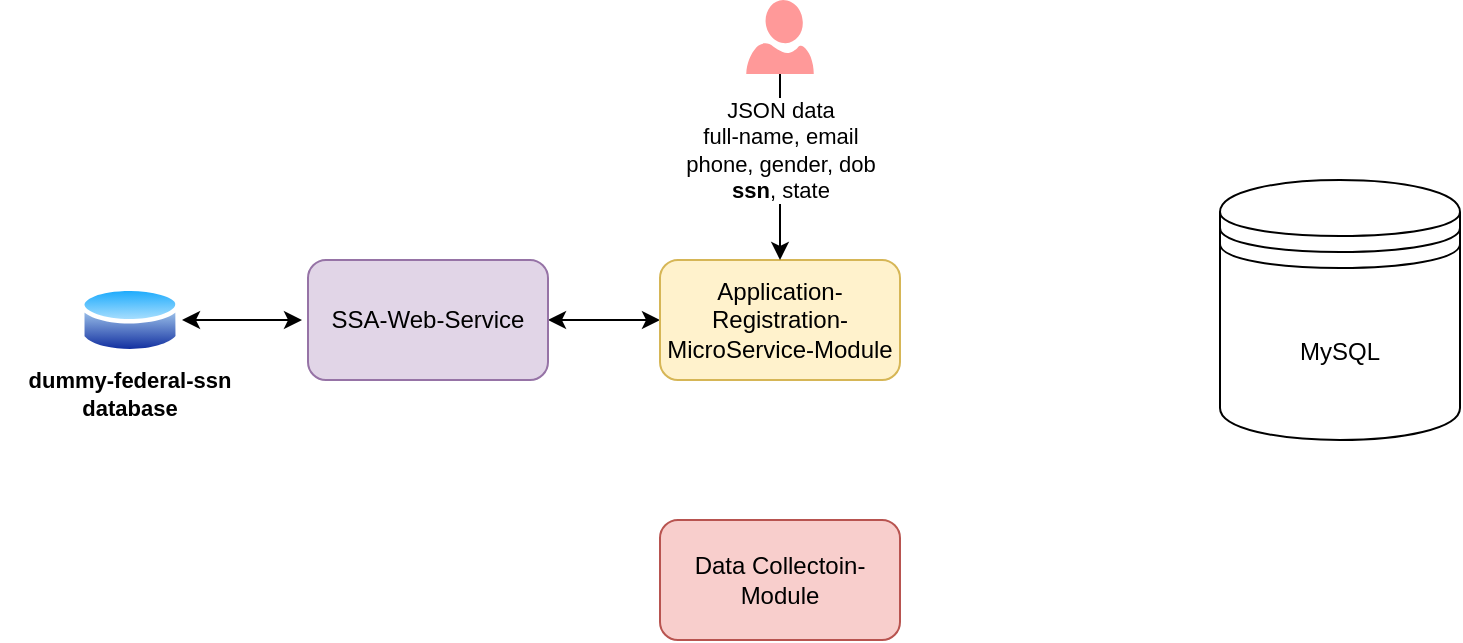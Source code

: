 <mxfile version="24.4.13" type="device">
  <diagram name="Page-1" id="ljLnGzsUsONqPFej0fgn">
    <mxGraphModel dx="1434" dy="836" grid="1" gridSize="10" guides="1" tooltips="1" connect="1" arrows="1" fold="1" page="1" pageScale="1" pageWidth="850" pageHeight="1100" math="0" shadow="0">
      <root>
        <mxCell id="0" />
        <mxCell id="1" parent="0" />
        <mxCell id="wvMKTn_hE2Jq2Wd8wY4a-1" value="Data Collectoin-Module" style="rounded=1;whiteSpace=wrap;html=1;fillColor=#f8cecc;strokeColor=#b85450;" vertex="1" parent="1">
          <mxGeometry x="360" y="290" width="120" height="60" as="geometry" />
        </mxCell>
        <mxCell id="wvMKTn_hE2Jq2Wd8wY4a-12" value="" style="edgeStyle=orthogonalEdgeStyle;rounded=0;orthogonalLoop=1;jettySize=auto;html=1;startArrow=classic;startFill=1;" edge="1" parent="1" source="wvMKTn_hE2Jq2Wd8wY4a-2" target="wvMKTn_hE2Jq2Wd8wY4a-3">
          <mxGeometry relative="1" as="geometry" />
        </mxCell>
        <mxCell id="wvMKTn_hE2Jq2Wd8wY4a-2" value="Application-Registration-MicroService-Module" style="rounded=1;whiteSpace=wrap;html=1;fillColor=#fff2cc;strokeColor=#d6b656;" vertex="1" parent="1">
          <mxGeometry x="360" y="160" width="120" height="60" as="geometry" />
        </mxCell>
        <mxCell id="wvMKTn_hE2Jq2Wd8wY4a-4" value="MySQL" style="shape=datastore;whiteSpace=wrap;html=1;" vertex="1" parent="1">
          <mxGeometry x="640" y="120" width="120" height="130" as="geometry" />
        </mxCell>
        <mxCell id="wvMKTn_hE2Jq2Wd8wY4a-11" value="" style="group" vertex="1" connectable="0" parent="1">
          <mxGeometry x="30" y="160" width="274" height="82" as="geometry" />
        </mxCell>
        <mxCell id="wvMKTn_hE2Jq2Wd8wY4a-3" value="SSA-Web-Service" style="rounded=1;whiteSpace=wrap;html=1;fillColor=#e1d5e7;strokeColor=#9673a6;" vertex="1" parent="wvMKTn_hE2Jq2Wd8wY4a-11">
          <mxGeometry x="154" width="120" height="60" as="geometry" />
        </mxCell>
        <mxCell id="wvMKTn_hE2Jq2Wd8wY4a-7" value="" style="edgeStyle=orthogonalEdgeStyle;rounded=0;orthogonalLoop=1;jettySize=auto;html=1;startArrow=classic;startFill=1;" edge="1" parent="wvMKTn_hE2Jq2Wd8wY4a-11">
          <mxGeometry relative="1" as="geometry">
            <mxPoint x="91" y="30" as="sourcePoint" />
            <mxPoint x="151" y="30" as="targetPoint" />
          </mxGeometry>
        </mxCell>
        <mxCell id="wvMKTn_hE2Jq2Wd8wY4a-6" value="" style="image;aspect=fixed;perimeter=ellipsePerimeter;html=1;align=center;shadow=0;dashed=0;spacingTop=3;image=img/lib/active_directory/database.svg;" vertex="1" parent="wvMKTn_hE2Jq2Wd8wY4a-11">
          <mxGeometry x="40" y="11.5" width="50" height="37" as="geometry" />
        </mxCell>
        <mxCell id="wvMKTn_hE2Jq2Wd8wY4a-10" value="dummy-federal-ssn database" style="text;html=1;align=center;verticalAlign=middle;whiteSpace=wrap;rounded=0;fontSize=11;fontStyle=1" vertex="1" parent="wvMKTn_hE2Jq2Wd8wY4a-11">
          <mxGeometry y="52" width="130" height="30" as="geometry" />
        </mxCell>
        <mxCell id="wvMKTn_hE2Jq2Wd8wY4a-15" value="" style="edgeStyle=orthogonalEdgeStyle;rounded=0;orthogonalLoop=1;jettySize=auto;html=1;" edge="1" parent="1" source="wvMKTn_hE2Jq2Wd8wY4a-13" target="wvMKTn_hE2Jq2Wd8wY4a-2">
          <mxGeometry relative="1" as="geometry" />
        </mxCell>
        <mxCell id="wvMKTn_hE2Jq2Wd8wY4a-17" value="JSON data&lt;br&gt;full-name, email&lt;br&gt;phone, gender, dob&lt;br&gt;&lt;b&gt;ssn&lt;/b&gt;, state" style="edgeLabel;html=1;align=center;verticalAlign=middle;resizable=0;points=[];container=0;" vertex="1" connectable="0" parent="wvMKTn_hE2Jq2Wd8wY4a-15">
          <mxGeometry x="-0.182" relative="1" as="geometry">
            <mxPoint as="offset" />
          </mxGeometry>
        </mxCell>
        <mxCell id="wvMKTn_hE2Jq2Wd8wY4a-13" value="" style="verticalLabelPosition=bottom;html=1;verticalAlign=top;align=center;strokeColor=none;fillColor=#FF9999;shape=mxgraph.azure.user;fontSize=10;labelBackgroundColor=none;textShadow=1;gradientColor=none;" vertex="1" parent="1">
          <mxGeometry x="403.13" y="30" width="33.75" height="37" as="geometry" />
        </mxCell>
      </root>
    </mxGraphModel>
  </diagram>
</mxfile>
